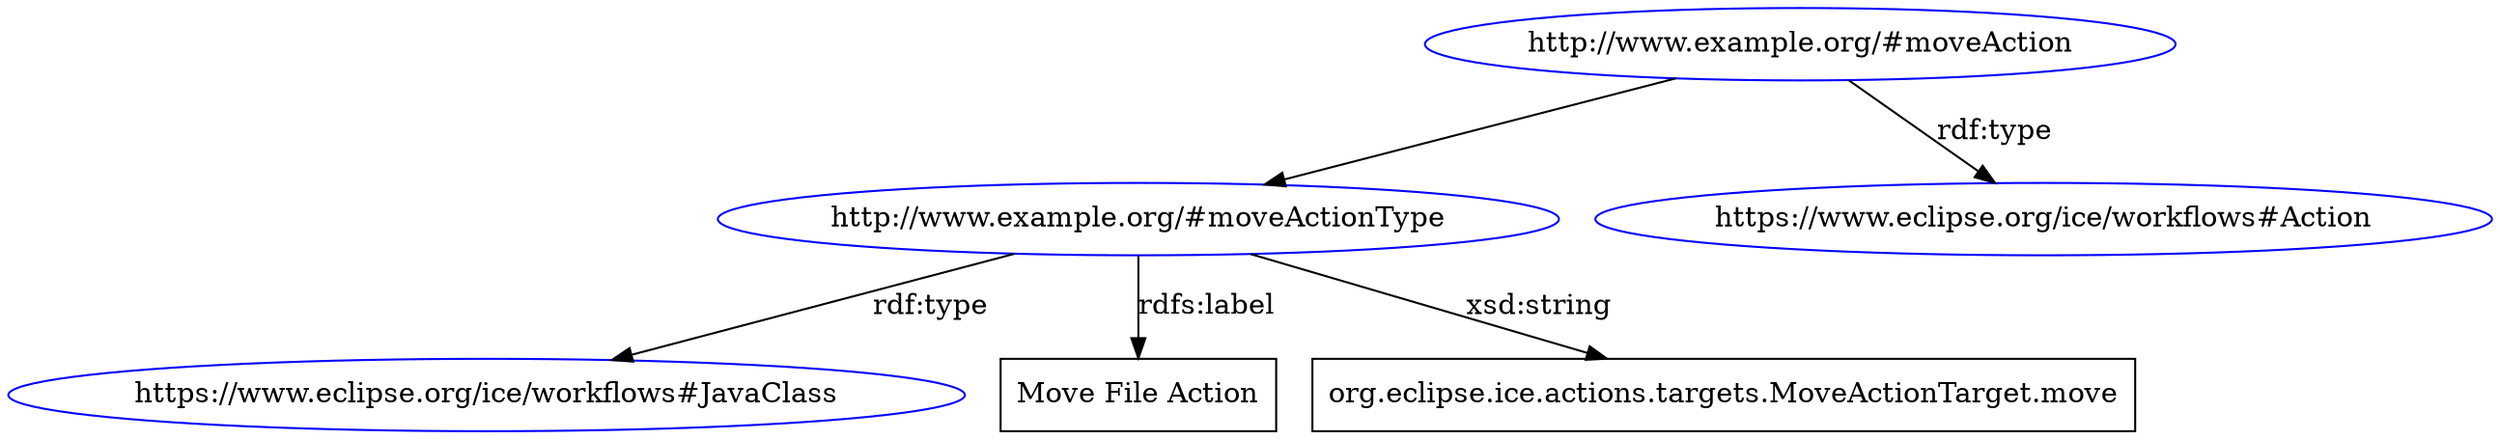 digraph {
  charset="utf-8";

  // Edges
  "Rhttp://www.example.org/#moveActionType" -> "Rhttps://www.eclipse.org/ice/workflows#JavaClass" [label="rdf:type"];
  "Rhttp://www.example.org/#moveActionType" -> "LMove File Action" [label="rdfs:label"];
  "Rhttp://www.example.org/#moveActionType" -> "Lorg.eclipse.ice.actions.targets.MoveActionTarget.move" [label="xsd:string"];
  "Rhttp://www.example.org/#moveAction" -> "Rhttps://www.eclipse.org/ice/workflows#Action" [label="rdf:type"];
  "Rhttp://www.example.org/#moveAction" -> "Rhttp://www.example.org/#moveActionType" [label=""];

  // Nodes
  "LMove File Action" [label="Move File Action",shape=record];
  "Lorg.eclipse.ice.actions.targets.MoveActionTarget.move" [label="org.eclipse.ice.actions.targets.MoveActionTarget.move",shape=record];
  "Rhttp://www.example.org/#moveAction" [URL="http://www.example.org/#moveAction",label="http://www.example.org/#moveAction",shape=ellipse,color=blue];
  "Rhttp://www.example.org/#moveActionType" [URL="http://www.example.org/#moveActionType",label="http://www.example.org/#moveActionType",shape=ellipse,color=blue];
  "Rhttps://www.eclipse.org/ice/workflows#Action" [URL="https://www.eclipse.org/ice/workflows#Action",label="https://www.eclipse.org/ice/workflows#Action",shape=ellipse,color=blue];
  "Rhttps://www.eclipse.org/ice/workflows#JavaClass" [URL="https://www.eclipse.org/ice/workflows#JavaClass",label="https://www.eclipse.org/ice/workflows#JavaClass",shape=ellipse,color=blue];
}


